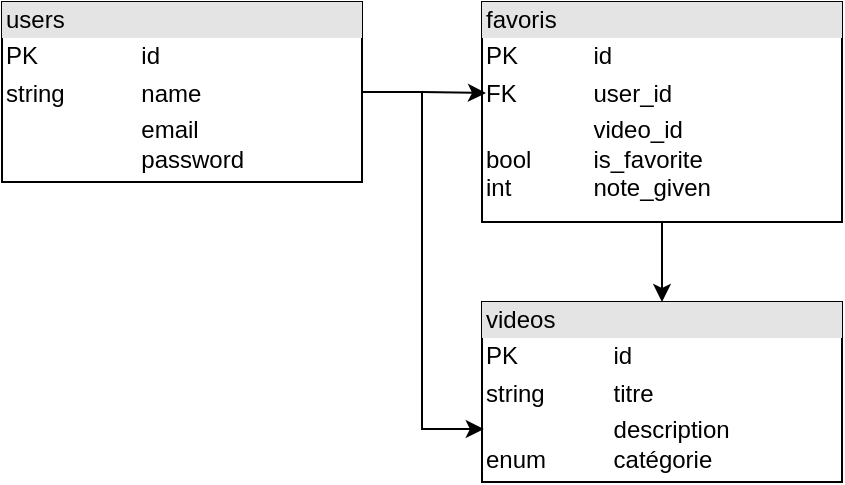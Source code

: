<mxfile version="24.7.13">
  <diagram name="Page-1" id="0kjYgKMrf8hqsy_M1BBJ">
    <mxGraphModel dx="782" dy="459" grid="1" gridSize="10" guides="1" tooltips="1" connect="1" arrows="1" fold="1" page="1" pageScale="1" pageWidth="827" pageHeight="1169" math="0" shadow="0">
      <root>
        <mxCell id="0" />
        <mxCell id="1" parent="0" />
        <mxCell id="0aV1fFXb4Jc9Bk8ksF2v-1" value="&lt;div style=&quot;box-sizing:border-box;width:100%;background:#e4e4e4;padding:2px;&quot;&gt;users&lt;/div&gt;&lt;table style=&quot;width:100%;font-size:1em;&quot; cellpadding=&quot;2&quot; cellspacing=&quot;0&quot;&gt;&lt;tbody&gt;&lt;tr&gt;&lt;td&gt;PK&lt;/td&gt;&lt;td&gt;id&lt;/td&gt;&lt;/tr&gt;&lt;tr&gt;&lt;td&gt;string&lt;/td&gt;&lt;td&gt;name&lt;/td&gt;&lt;/tr&gt;&lt;tr&gt;&lt;td&gt;&lt;/td&gt;&lt;td&gt;email&lt;br&gt;password&lt;/td&gt;&lt;/tr&gt;&lt;/tbody&gt;&lt;/table&gt;" style="verticalAlign=top;align=left;overflow=fill;html=1;whiteSpace=wrap;" vertex="1" parent="1">
          <mxGeometry x="40" y="200" width="180" height="90" as="geometry" />
        </mxCell>
        <mxCell id="0aV1fFXb4Jc9Bk8ksF2v-2" value="&lt;div style=&quot;box-sizing:border-box;width:100%;background:#e4e4e4;padding:2px;&quot;&gt;videos&lt;/div&gt;&lt;table style=&quot;width:100%;font-size:1em;&quot; cellpadding=&quot;2&quot; cellspacing=&quot;0&quot;&gt;&lt;tbody&gt;&lt;tr&gt;&lt;td&gt;PK&lt;/td&gt;&lt;td&gt;id&lt;/td&gt;&lt;/tr&gt;&lt;tr&gt;&lt;td&gt;string&lt;/td&gt;&lt;td&gt;titre&lt;/td&gt;&lt;/tr&gt;&lt;tr&gt;&lt;td&gt;&lt;br&gt;enum&lt;/td&gt;&lt;td&gt;description&lt;br&gt;catégorie&lt;br&gt;&lt;/td&gt;&lt;/tr&gt;&lt;/tbody&gt;&lt;/table&gt;" style="verticalAlign=top;align=left;overflow=fill;html=1;whiteSpace=wrap;" vertex="1" parent="1">
          <mxGeometry x="280" y="350" width="180" height="90" as="geometry" />
        </mxCell>
        <mxCell id="0aV1fFXb4Jc9Bk8ksF2v-7" style="edgeStyle=orthogonalEdgeStyle;rounded=0;orthogonalLoop=1;jettySize=auto;html=1;entryX=0.5;entryY=0;entryDx=0;entryDy=0;" edge="1" parent="1" source="0aV1fFXb4Jc9Bk8ksF2v-3" target="0aV1fFXb4Jc9Bk8ksF2v-2">
          <mxGeometry relative="1" as="geometry" />
        </mxCell>
        <mxCell id="0aV1fFXb4Jc9Bk8ksF2v-3" value="&lt;div style=&quot;box-sizing:border-box;width:100%;background:#e4e4e4;padding:2px;&quot;&gt;favoris&lt;/div&gt;&lt;table style=&quot;width:100%;font-size:1em;&quot; cellpadding=&quot;2&quot; cellspacing=&quot;0&quot;&gt;&lt;tbody&gt;&lt;tr&gt;&lt;td&gt;PK&lt;/td&gt;&lt;td&gt;id&lt;/td&gt;&lt;/tr&gt;&lt;tr&gt;&lt;td&gt;FK&lt;/td&gt;&lt;td&gt;user_id&lt;/td&gt;&lt;/tr&gt;&lt;tr&gt;&lt;td&gt;&lt;br&gt;bool&lt;br&gt;int&lt;/td&gt;&lt;td&gt;video_id&lt;br&gt;is_favorite&lt;br&gt;note_given&lt;/td&gt;&lt;/tr&gt;&lt;/tbody&gt;&lt;/table&gt;" style="verticalAlign=top;align=left;overflow=fill;html=1;whiteSpace=wrap;" vertex="1" parent="1">
          <mxGeometry x="280" y="200" width="180" height="110" as="geometry" />
        </mxCell>
        <mxCell id="0aV1fFXb4Jc9Bk8ksF2v-6" style="edgeStyle=orthogonalEdgeStyle;rounded=0;orthogonalLoop=1;jettySize=auto;html=1;entryX=0.011;entryY=0.414;entryDx=0;entryDy=0;entryPerimeter=0;" edge="1" parent="1" source="0aV1fFXb4Jc9Bk8ksF2v-1" target="0aV1fFXb4Jc9Bk8ksF2v-3">
          <mxGeometry relative="1" as="geometry" />
        </mxCell>
        <mxCell id="0aV1fFXb4Jc9Bk8ksF2v-8" style="edgeStyle=orthogonalEdgeStyle;rounded=0;orthogonalLoop=1;jettySize=auto;html=1;entryX=0.005;entryY=0.706;entryDx=0;entryDy=0;entryPerimeter=0;" edge="1" parent="1" source="0aV1fFXb4Jc9Bk8ksF2v-1" target="0aV1fFXb4Jc9Bk8ksF2v-2">
          <mxGeometry relative="1" as="geometry" />
        </mxCell>
      </root>
    </mxGraphModel>
  </diagram>
</mxfile>
